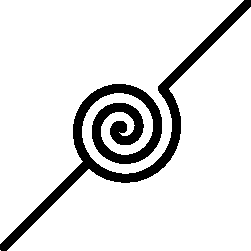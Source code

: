 import graph;
unitsize(1cm);
defaultpen(currentpen+4);
real ray_length = 1.5*sqrt(2);
real pulse_radius = 1;
real widget_length = 1/3;

// Pulsar
pair spiral(real t) {
    return (t*cos(6*pi*t+pi/4), t*sin(6*pi*t+pi/4));
};
guide pulsi = graph(spiral, 0, 1);
draw(pulsi);


// North east ray
pair ne_ray_start = (pulse_radius*sqrt(2)/2, pulse_radius*sqrt(2)/2);
path ne_ray = ne_ray_start -- ne_ray_start+(ray_length*sqrt(2)/2, ray_length*sqrt(2)/2);
draw(ne_ray);

// South west ray
path sw_inner_ray = (0,0) -- (pulse_radius*cos(-3*pi/4), pulse_radius*sin(-3*pi/4));
pair sw_ray_start = intersectionpoints(sw_inner_ray, pulsi).pop();
path sw_ray = sw_ray_start -- sw_ray_start-(ray_length*sqrt(2)/2, ray_length*sqrt(2)/2);
draw(sw_ray);

